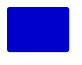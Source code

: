 @startuml

skinparam ClassBackgroundColor #MediumBlue
skinparam ClassFontColor #MediumBlue
skinparam ClassBorderColor #MediumBlue

skinparam ClassStereotypeFontSize 0
skinparam CircledCharacterFontSize 0
skinparam CircledCharacterRadius 0
skinparam ClassBorderThickness 0
skinparam Shadowing false

class Dummy

@enduml
